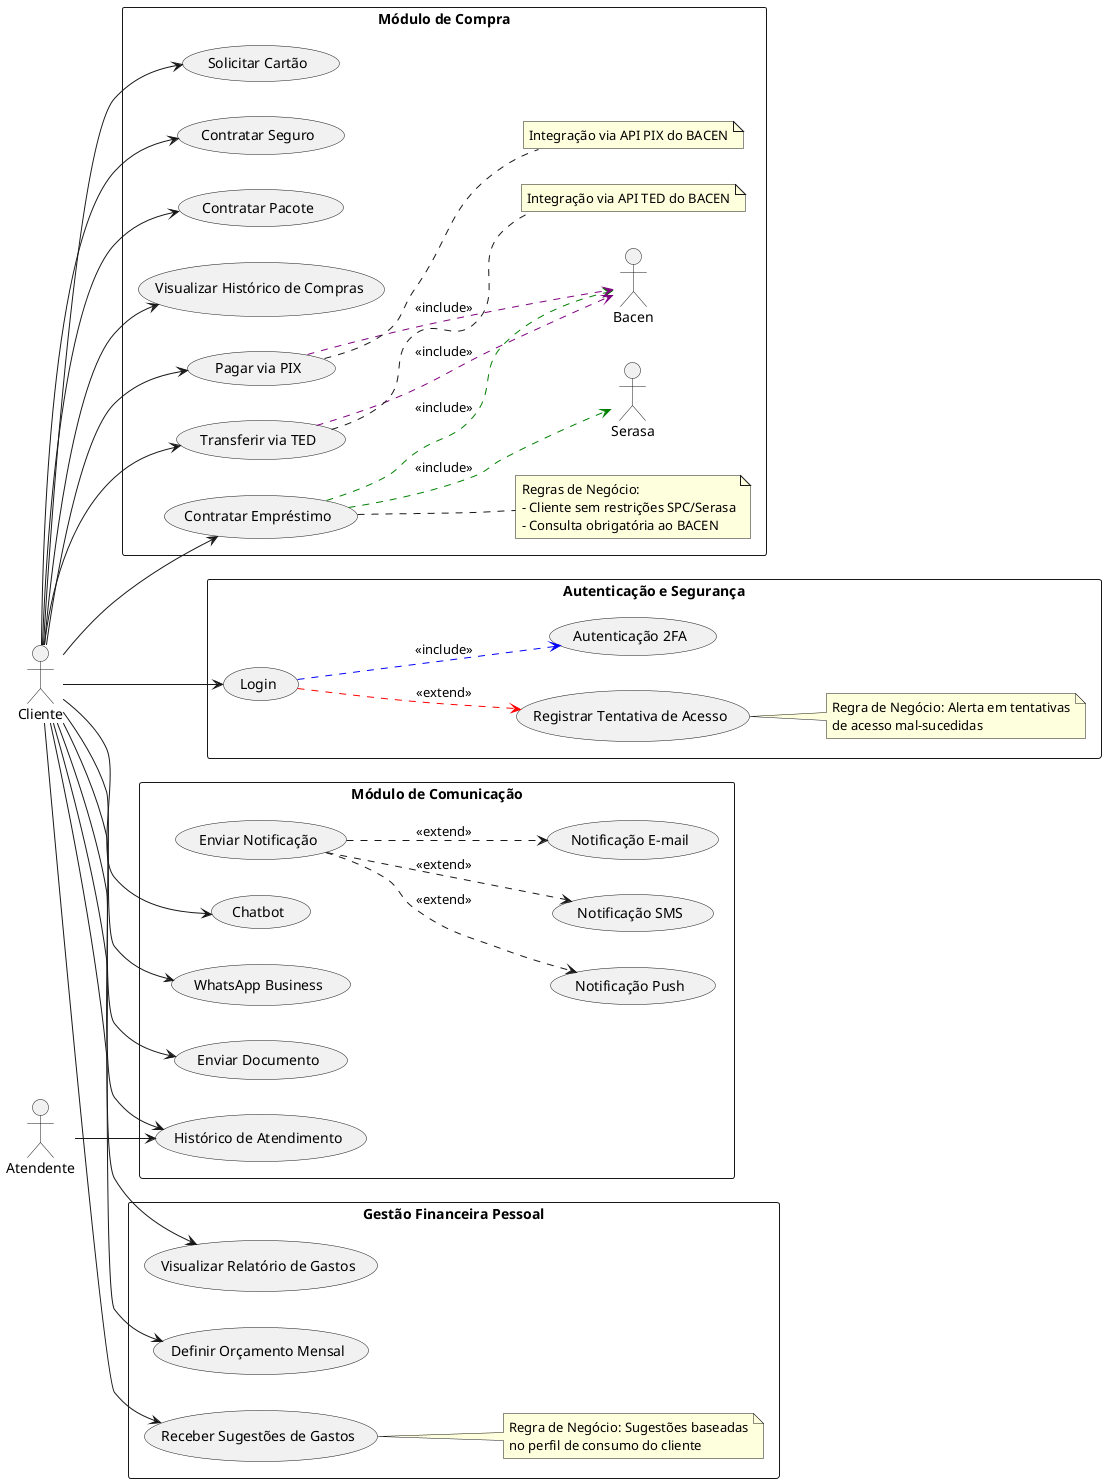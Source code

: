 @startuml Casos de Uso
left to right direction
skinparam packageStyle rectangle

actor Cliente
actor Atendente

' Pacote: Módulo de Compra
package "Módulo de Compra" {
  usecase "Contratar Empréstimo"             as UC_Emprestimo
  usecase "Solicitar Cartão"                  as UC_Cartao
  usecase "Contratar Seguro"                  as UC_Seguro
  usecase "Contratar Pacote"                  as UC_Pacote
  usecase "Visualizar Histórico de Compras"    as UC_HistCompras
  usecase "Pagar via PIX"                     as UC_PIX
  usecase "Transferir via TED"                     as UC_TED

  Cliente --> UC_Emprestimo
  Cliente --> UC_Cartao
  Cliente --> UC_Seguro
  Cliente --> UC_Pacote
  Cliente --> UC_HistCompras
  Cliente --> UC_PIX
  Cliente --> UC_TED

  UC_Emprestimo .[#green].> Serasa          : <<include>>
  UC_Emprestimo .[#green].> Bacen           : <<include>>
  note right of UC_Emprestimo
    Regras de Negócio:
    - Cliente sem restrições SPC/Serasa
    - Consulta obrigatória ao BACEN
  end note

  UC_PIX .[#purple].> Bacen                   : <<include>>
  note right of UC_PIX
    Integração via API PIX do BACEN
  end note

  UC_TED .[#purple].> Bacen                   : <<include>>
  note right of UC_TED
    Integração via API TED do BACEN
  end note
}

' Pacote: Autenticação e Segurança
package "Autenticação e Segurança" {
  usecase "Login"                           as UC_Login
  usecase "Autenticação 2FA"               as UC_2FA
  usecase "Registrar Tentativa de Acesso"   as UC_RegistroAcesso

  Cliente --> UC_Login
  UC_Login .[#blue].> UC_2FA                 : <<include>>
  UC_Login .[#red].> UC_RegistroAcesso       : <<extend>>
  note right of UC_RegistroAcesso
    Regra de Negócio: Alerta em tentativas
    de acesso mal-sucedidas
  end note
}

' Pacote: Módulo de Comunicação
package "Módulo de Comunicação" {
  usecase "Enviar Notificação"              as UC_Notif
  usecase "Notificação Push"                as UC_Push
  usecase "Notificação SMS"                 as UC_SMS
  usecase "Notificação E-mail"              as UC_Email
  usecase "Chatbot"                         as UC_Chatbot
  usecase "WhatsApp Business"               as UC_Zap
  usecase "Histórico de Atendimento"        as UC_HistAtend
  usecase "Enviar Documento"                as UC_EnvDoc

  Cliente --> UC_Chatbot
  Cliente --> UC_Zap
  Cliente --> UC_HistAtend
  Cliente --> UC_EnvDoc

  UC_Notif ..> UC_Push                       : <<extend>>
  UC_Notif ..> UC_SMS                        : <<extend>>
  UC_Notif ..> UC_Email                      : <<extend>>

  Atendente --> UC_HistAtend
}

' Pacote: Gestão Financeira Pessoal
package "Gestão Financeira Pessoal" {
  usecase "Visualizar Relatório de Gastos"   as UC_RelGastos
  usecase "Definir Orçamento Mensal"         as UC_OrcMensal
  usecase "Receber Sugestões de Gastos"      as UC_Sugestao

  Cliente --> UC_RelGastos
  Cliente --> UC_OrcMensal
  Cliente --> UC_Sugestao

  note right of UC_Sugestao
    Regra de Negócio: Sugestões baseadas
    no perfil de consumo do cliente
  end note
}

@enduml
